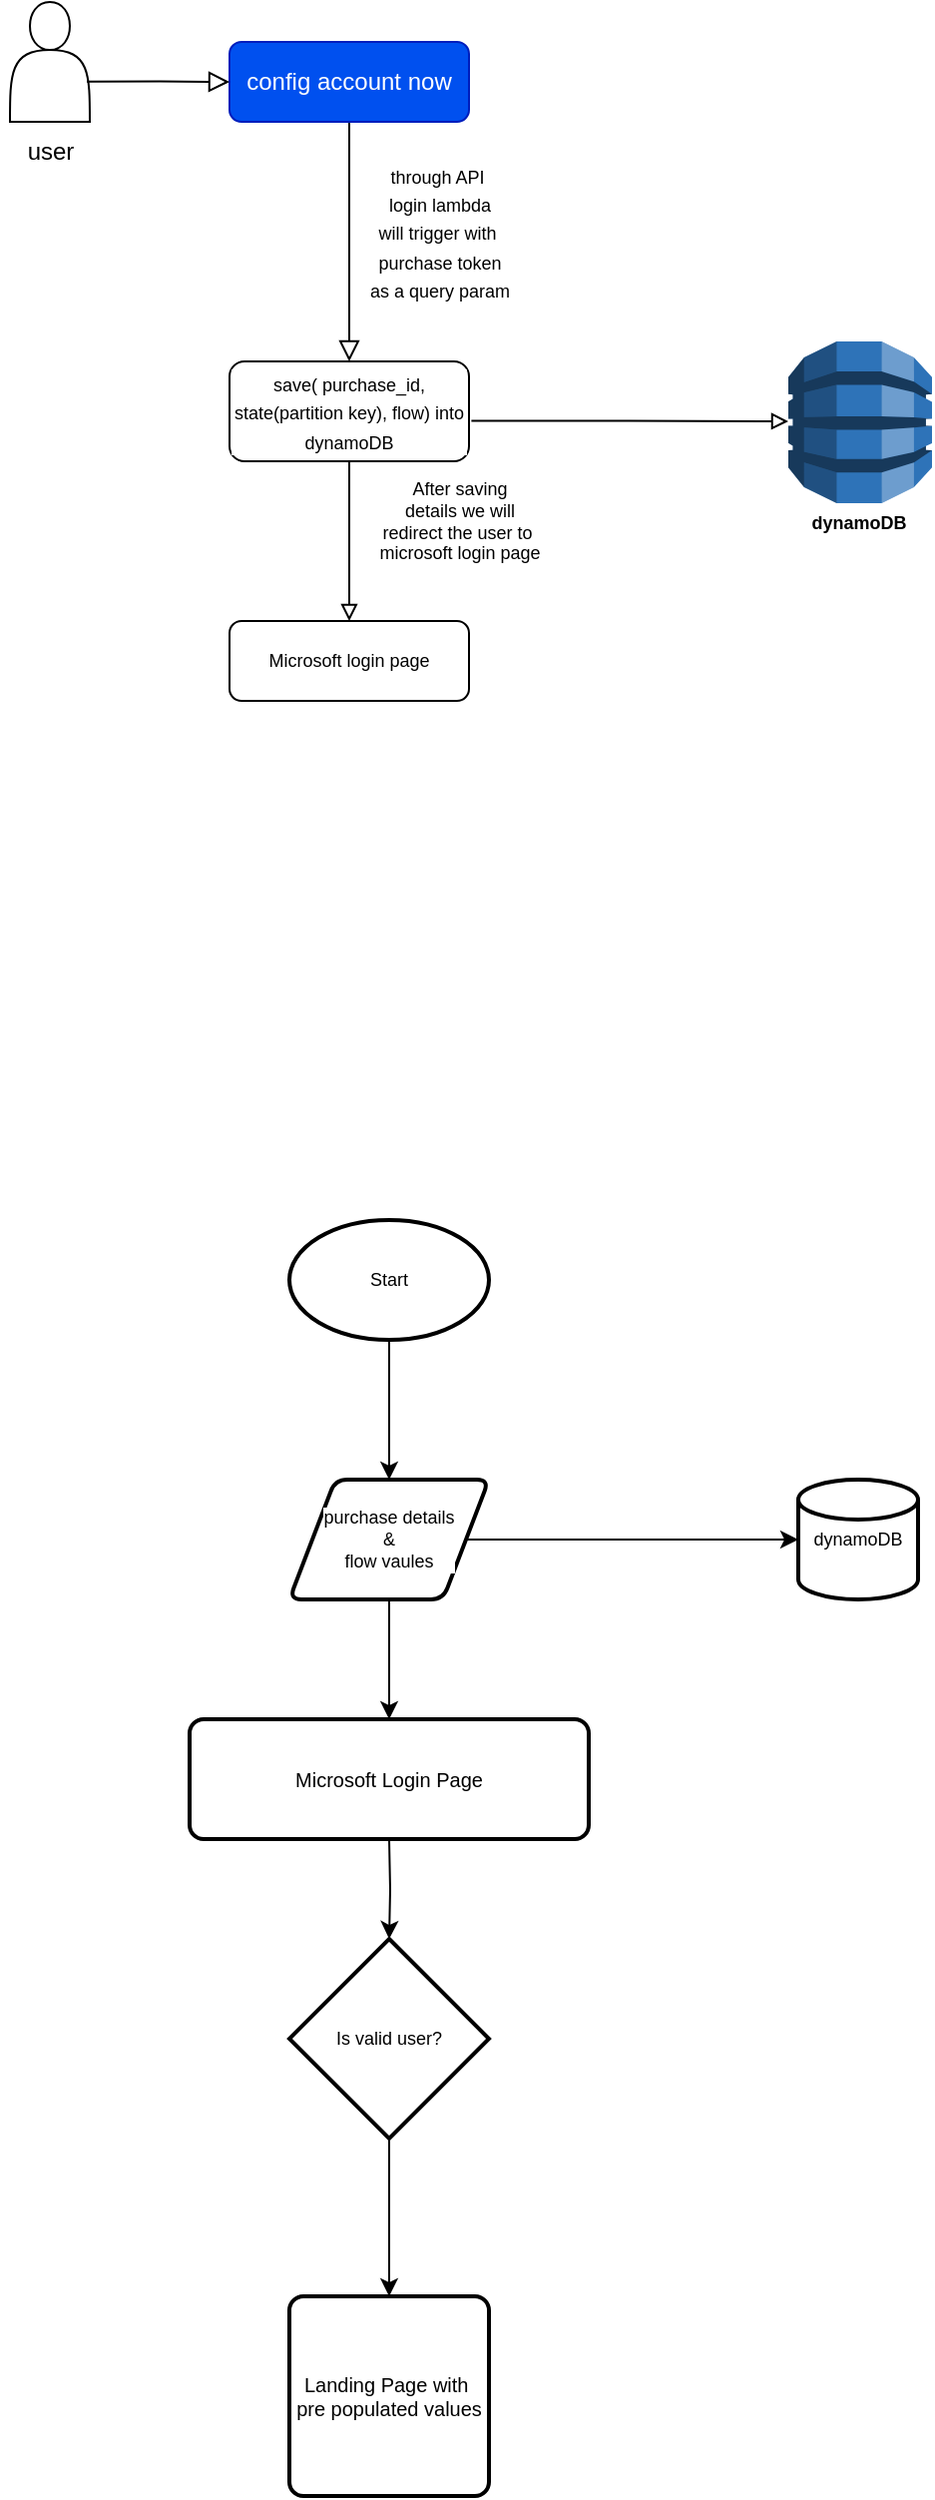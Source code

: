 <mxfile version="20.5.3" type="github">
  <diagram id="C5RBs43oDa-KdzZeNtuy" name="Page-1">
    <mxGraphModel dx="789" dy="418" grid="1" gridSize="10" guides="1" tooltips="1" connect="1" arrows="1" fold="1" page="1" pageScale="1" pageWidth="827" pageHeight="1169" math="0" shadow="0">
      <root>
        <mxCell id="WIyWlLk6GJQsqaUBKTNV-0" />
        <mxCell id="WIyWlLk6GJQsqaUBKTNV-1" parent="WIyWlLk6GJQsqaUBKTNV-0" />
        <mxCell id="WIyWlLk6GJQsqaUBKTNV-2" value="" style="rounded=0;html=1;jettySize=auto;orthogonalLoop=1;fontSize=11;endArrow=block;endFill=0;endSize=8;strokeWidth=1;shadow=0;labelBackgroundColor=none;edgeStyle=orthogonalEdgeStyle;" parent="WIyWlLk6GJQsqaUBKTNV-1" source="WIyWlLk6GJQsqaUBKTNV-3" edge="1">
          <mxGeometry relative="1" as="geometry">
            <mxPoint x="220" y="200" as="targetPoint" />
          </mxGeometry>
        </mxCell>
        <mxCell id="WIyWlLk6GJQsqaUBKTNV-3" value="config account now" style="rounded=1;whiteSpace=wrap;html=1;fontSize=12;glass=0;strokeWidth=1;shadow=0;fillColor=#0050ef;strokeColor=#001DBC;fontColor=#ffffff;" parent="WIyWlLk6GJQsqaUBKTNV-1" vertex="1">
          <mxGeometry x="160" y="40" width="120" height="40" as="geometry" />
        </mxCell>
        <mxCell id="2YoyEx3AYOhNiHGTD30S-0" value="&lt;font style=&quot;font-size: 9px;&quot;&gt;through API&amp;nbsp;&lt;br&gt;login lambda&lt;br&gt;will trigger with&amp;nbsp;&lt;br&gt;purchase token&lt;br&gt;as a query param&lt;/font&gt;" style="text;html=1;align=center;verticalAlign=middle;resizable=0;points=[];autosize=1;strokeColor=none;fillColor=none;" vertex="1" parent="WIyWlLk6GJQsqaUBKTNV-1">
          <mxGeometry x="220" y="90" width="90" height="90" as="geometry" />
        </mxCell>
        <mxCell id="2YoyEx3AYOhNiHGTD30S-12" value="" style="shape=actor;whiteSpace=wrap;html=1;labelBackgroundColor=#3333FF;" vertex="1" parent="WIyWlLk6GJQsqaUBKTNV-1">
          <mxGeometry x="50" y="20" width="40" height="60" as="geometry" />
        </mxCell>
        <mxCell id="2YoyEx3AYOhNiHGTD30S-13" value="user" style="text;html=1;align=center;verticalAlign=middle;resizable=0;points=[];autosize=1;strokeColor=none;fillColor=none;" vertex="1" parent="WIyWlLk6GJQsqaUBKTNV-1">
          <mxGeometry x="45" y="80" width="50" height="30" as="geometry" />
        </mxCell>
        <mxCell id="2YoyEx3AYOhNiHGTD30S-14" value="" style="rounded=0;html=1;jettySize=auto;orthogonalLoop=1;fontSize=11;endArrow=block;endFill=0;endSize=8;strokeWidth=1;shadow=0;labelBackgroundColor=none;edgeStyle=orthogonalEdgeStyle;exitX=0.964;exitY=0.664;exitDx=0;exitDy=0;exitPerimeter=0;" edge="1" parent="WIyWlLk6GJQsqaUBKTNV-1" source="2YoyEx3AYOhNiHGTD30S-12">
          <mxGeometry relative="1" as="geometry">
            <mxPoint x="230" y="80" as="sourcePoint" />
            <mxPoint x="160" y="60" as="targetPoint" />
          </mxGeometry>
        </mxCell>
        <mxCell id="2YoyEx3AYOhNiHGTD30S-20" value="&lt;font style=&quot;font-size: 9px;&quot;&gt;save( purchase_id, state(partition key), flow) into dynamoDB&lt;/font&gt;" style="rounded=1;whiteSpace=wrap;html=1;labelBackgroundColor=#FFFFFF;" vertex="1" parent="WIyWlLk6GJQsqaUBKTNV-1">
          <mxGeometry x="160" y="200" width="120" height="50" as="geometry" />
        </mxCell>
        <mxCell id="2YoyEx3AYOhNiHGTD30S-22" value="" style="rounded=0;html=1;jettySize=auto;orthogonalLoop=1;fontSize=11;endArrow=block;endFill=0;strokeWidth=1;shadow=0;labelBackgroundColor=none;edgeStyle=orthogonalEdgeStyle;exitX=1.01;exitY=0.596;exitDx=0;exitDy=0;exitPerimeter=0;" edge="1" parent="WIyWlLk6GJQsqaUBKTNV-1" source="2YoyEx3AYOhNiHGTD30S-20">
          <mxGeometry relative="1" as="geometry">
            <mxPoint x="300" y="245" as="sourcePoint" />
            <mxPoint x="440" y="230" as="targetPoint" />
          </mxGeometry>
        </mxCell>
        <mxCell id="2YoyEx3AYOhNiHGTD30S-23" value="" style="outlineConnect=0;dashed=0;verticalLabelPosition=bottom;verticalAlign=top;align=center;html=1;shape=mxgraph.aws3.dynamo_db;fillColor=#2E73B8;gradientColor=none;labelBackgroundColor=#FFFFFF;fontSize=7;" vertex="1" parent="WIyWlLk6GJQsqaUBKTNV-1">
          <mxGeometry x="440" y="190" width="72" height="81" as="geometry" />
        </mxCell>
        <mxCell id="2YoyEx3AYOhNiHGTD30S-24" value="" style="rounded=0;html=1;jettySize=auto;orthogonalLoop=1;fontSize=11;endArrow=block;endFill=0;strokeWidth=1;shadow=0;labelBackgroundColor=none;edgeStyle=orthogonalEdgeStyle;exitX=0.5;exitY=1;exitDx=0;exitDy=0;" edge="1" parent="WIyWlLk6GJQsqaUBKTNV-1" source="2YoyEx3AYOhNiHGTD30S-20">
          <mxGeometry relative="1" as="geometry">
            <mxPoint x="291.2" y="239.8" as="sourcePoint" />
            <mxPoint x="220" y="330" as="targetPoint" />
          </mxGeometry>
        </mxCell>
        <mxCell id="2YoyEx3AYOhNiHGTD30S-25" value="&lt;b&gt;dynamoDB&lt;/b&gt;" style="text;html=1;align=center;verticalAlign=middle;resizable=0;points=[];autosize=1;strokeColor=none;fillColor=none;fontSize=9;" vertex="1" parent="WIyWlLk6GJQsqaUBKTNV-1">
          <mxGeometry x="440" y="271" width="70" height="20" as="geometry" />
        </mxCell>
        <mxCell id="2YoyEx3AYOhNiHGTD30S-28" value="Microsoft login page" style="rounded=1;whiteSpace=wrap;html=1;labelBackgroundColor=#FFFFFF;fontSize=9;" vertex="1" parent="WIyWlLk6GJQsqaUBKTNV-1">
          <mxGeometry x="160" y="330" width="120" height="40" as="geometry" />
        </mxCell>
        <mxCell id="2YoyEx3AYOhNiHGTD30S-29" value="After saving&lt;br&gt;details we will&lt;br&gt;redirect the user to&amp;nbsp;&lt;br&gt;microsoft login page" style="text;html=1;align=center;verticalAlign=middle;resizable=0;points=[];autosize=1;strokeColor=none;fillColor=none;fontSize=9;" vertex="1" parent="WIyWlLk6GJQsqaUBKTNV-1">
          <mxGeometry x="225" y="250" width="100" height="60" as="geometry" />
        </mxCell>
        <mxCell id="2YoyEx3AYOhNiHGTD30S-34" value="" style="edgeStyle=orthogonalEdgeStyle;rounded=0;orthogonalLoop=1;jettySize=auto;html=1;fontSize=9;" edge="1" parent="WIyWlLk6GJQsqaUBKTNV-1" source="2YoyEx3AYOhNiHGTD30S-31" target="2YoyEx3AYOhNiHGTD30S-32">
          <mxGeometry relative="1" as="geometry" />
        </mxCell>
        <mxCell id="2YoyEx3AYOhNiHGTD30S-31" value="Start" style="strokeWidth=2;html=1;shape=mxgraph.flowchart.start_1;whiteSpace=wrap;labelBackgroundColor=#FFFFFF;fontSize=9;" vertex="1" parent="WIyWlLk6GJQsqaUBKTNV-1">
          <mxGeometry x="190" y="630" width="100" height="60" as="geometry" />
        </mxCell>
        <mxCell id="2YoyEx3AYOhNiHGTD30S-35" value="" style="edgeStyle=orthogonalEdgeStyle;rounded=0;orthogonalLoop=1;jettySize=auto;html=1;fontSize=9;" edge="1" parent="WIyWlLk6GJQsqaUBKTNV-1" source="2YoyEx3AYOhNiHGTD30S-32" target="2YoyEx3AYOhNiHGTD30S-33">
          <mxGeometry relative="1" as="geometry" />
        </mxCell>
        <mxCell id="2YoyEx3AYOhNiHGTD30S-37" value="" style="edgeStyle=orthogonalEdgeStyle;rounded=0;orthogonalLoop=1;jettySize=auto;html=1;fontSize=9;" edge="1" parent="WIyWlLk6GJQsqaUBKTNV-1" source="2YoyEx3AYOhNiHGTD30S-32">
          <mxGeometry relative="1" as="geometry">
            <mxPoint x="240.0" y="880" as="targetPoint" />
          </mxGeometry>
        </mxCell>
        <mxCell id="2YoyEx3AYOhNiHGTD30S-32" value="purchase details&lt;br&gt;&amp;amp;&lt;br&gt;flow vaules" style="shape=parallelogram;html=1;strokeWidth=2;perimeter=parallelogramPerimeter;whiteSpace=wrap;rounded=1;arcSize=12;size=0.23;labelBackgroundColor=#FFFFFF;fontSize=9;" vertex="1" parent="WIyWlLk6GJQsqaUBKTNV-1">
          <mxGeometry x="190" y="760" width="100" height="60" as="geometry" />
        </mxCell>
        <mxCell id="2YoyEx3AYOhNiHGTD30S-33" value="dynamoDB" style="strokeWidth=2;html=1;shape=mxgraph.flowchart.database;whiteSpace=wrap;labelBackgroundColor=#FFFFFF;fontSize=9;" vertex="1" parent="WIyWlLk6GJQsqaUBKTNV-1">
          <mxGeometry x="445" y="760" width="60" height="60" as="geometry" />
        </mxCell>
        <mxCell id="2YoyEx3AYOhNiHGTD30S-39" value="" style="edgeStyle=orthogonalEdgeStyle;rounded=0;orthogonalLoop=1;jettySize=auto;html=1;fontSize=9;" edge="1" parent="WIyWlLk6GJQsqaUBKTNV-1" target="2YoyEx3AYOhNiHGTD30S-38">
          <mxGeometry relative="1" as="geometry">
            <mxPoint x="240.0" y="940" as="sourcePoint" />
          </mxGeometry>
        </mxCell>
        <mxCell id="2YoyEx3AYOhNiHGTD30S-43" value="" style="edgeStyle=orthogonalEdgeStyle;rounded=0;orthogonalLoop=1;jettySize=auto;html=1;fontSize=10;" edge="1" parent="WIyWlLk6GJQsqaUBKTNV-1" source="2YoyEx3AYOhNiHGTD30S-38" target="2YoyEx3AYOhNiHGTD30S-42">
          <mxGeometry relative="1" as="geometry" />
        </mxCell>
        <mxCell id="2YoyEx3AYOhNiHGTD30S-38" value="Is valid user?" style="strokeWidth=2;html=1;shape=mxgraph.flowchart.decision;whiteSpace=wrap;labelBackgroundColor=#FFFFFF;fontSize=9;" vertex="1" parent="WIyWlLk6GJQsqaUBKTNV-1">
          <mxGeometry x="190" y="990" width="100" height="100" as="geometry" />
        </mxCell>
        <mxCell id="2YoyEx3AYOhNiHGTD30S-41" value="Microsoft Login Page" style="rounded=1;whiteSpace=wrap;html=1;absoluteArcSize=1;arcSize=14;strokeWidth=2;labelBackgroundColor=#FFFFFF;fontSize=10;" vertex="1" parent="WIyWlLk6GJQsqaUBKTNV-1">
          <mxGeometry x="140" y="880" width="200" height="60" as="geometry" />
        </mxCell>
        <mxCell id="2YoyEx3AYOhNiHGTD30S-42" value="Landing Page with&amp;nbsp;&lt;br&gt;pre populated values" style="rounded=1;whiteSpace=wrap;html=1;absoluteArcSize=1;arcSize=14;strokeWidth=2;labelBackgroundColor=#FFFFFF;fontSize=10;" vertex="1" parent="WIyWlLk6GJQsqaUBKTNV-1">
          <mxGeometry x="190" y="1169" width="100" height="100" as="geometry" />
        </mxCell>
      </root>
    </mxGraphModel>
  </diagram>
</mxfile>
